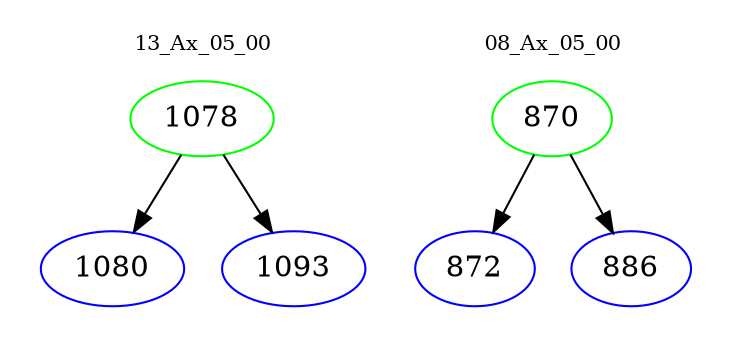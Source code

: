 digraph{
subgraph cluster_0 {
color = white
label = "13_Ax_05_00";
fontsize=10;
T0_1078 [label="1078", color="green"]
T0_1078 -> T0_1080 [color="black"]
T0_1080 [label="1080", color="blue"]
T0_1078 -> T0_1093 [color="black"]
T0_1093 [label="1093", color="blue"]
}
subgraph cluster_1 {
color = white
label = "08_Ax_05_00";
fontsize=10;
T1_870 [label="870", color="green"]
T1_870 -> T1_872 [color="black"]
T1_872 [label="872", color="blue"]
T1_870 -> T1_886 [color="black"]
T1_886 [label="886", color="blue"]
}
}
